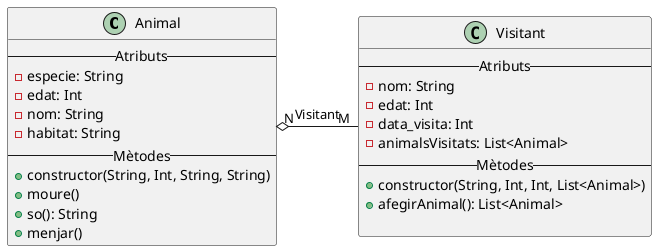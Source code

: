 @startuml
'https://plantuml.com/class-diagram


class Animal {
    -- Atributs --
    - especie: String
    - edat: Int
    - nom: String
    - habitat: String
    -- Mètodes --
    + constructor(String, Int, String, String)
    + moure()
    + so(): String
    + menjar()
}

class Visitant {
    -- Atributs --
    - nom: String
    - edat: Int
    - data_visita: Int
    - animalsVisitats: List<Animal>
    -- Mètodes --
    + constructor(String, Int, Int, List<Animal>)
    + afegirAnimal(): List<Animal>

}

Animal "N" o-right- "M" Visitant: Visitant

@enduml